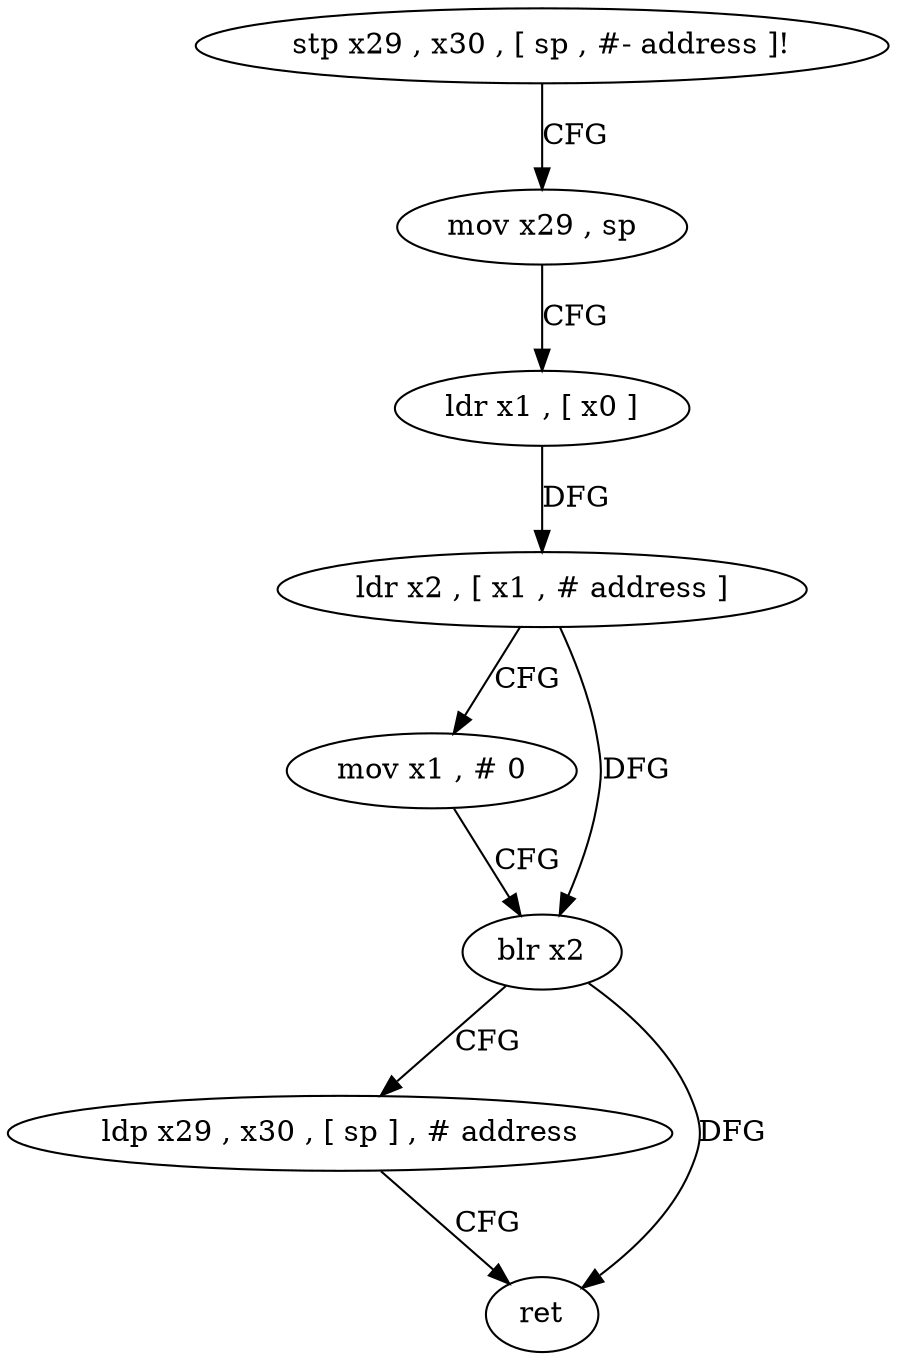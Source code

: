 digraph "func" {
"178372" [label = "stp x29 , x30 , [ sp , #- address ]!" ]
"178376" [label = "mov x29 , sp" ]
"178380" [label = "ldr x1 , [ x0 ]" ]
"178384" [label = "ldr x2 , [ x1 , # address ]" ]
"178388" [label = "mov x1 , # 0" ]
"178392" [label = "blr x2" ]
"178396" [label = "ldp x29 , x30 , [ sp ] , # address" ]
"178400" [label = "ret" ]
"178372" -> "178376" [ label = "CFG" ]
"178376" -> "178380" [ label = "CFG" ]
"178380" -> "178384" [ label = "DFG" ]
"178384" -> "178388" [ label = "CFG" ]
"178384" -> "178392" [ label = "DFG" ]
"178388" -> "178392" [ label = "CFG" ]
"178392" -> "178396" [ label = "CFG" ]
"178392" -> "178400" [ label = "DFG" ]
"178396" -> "178400" [ label = "CFG" ]
}
